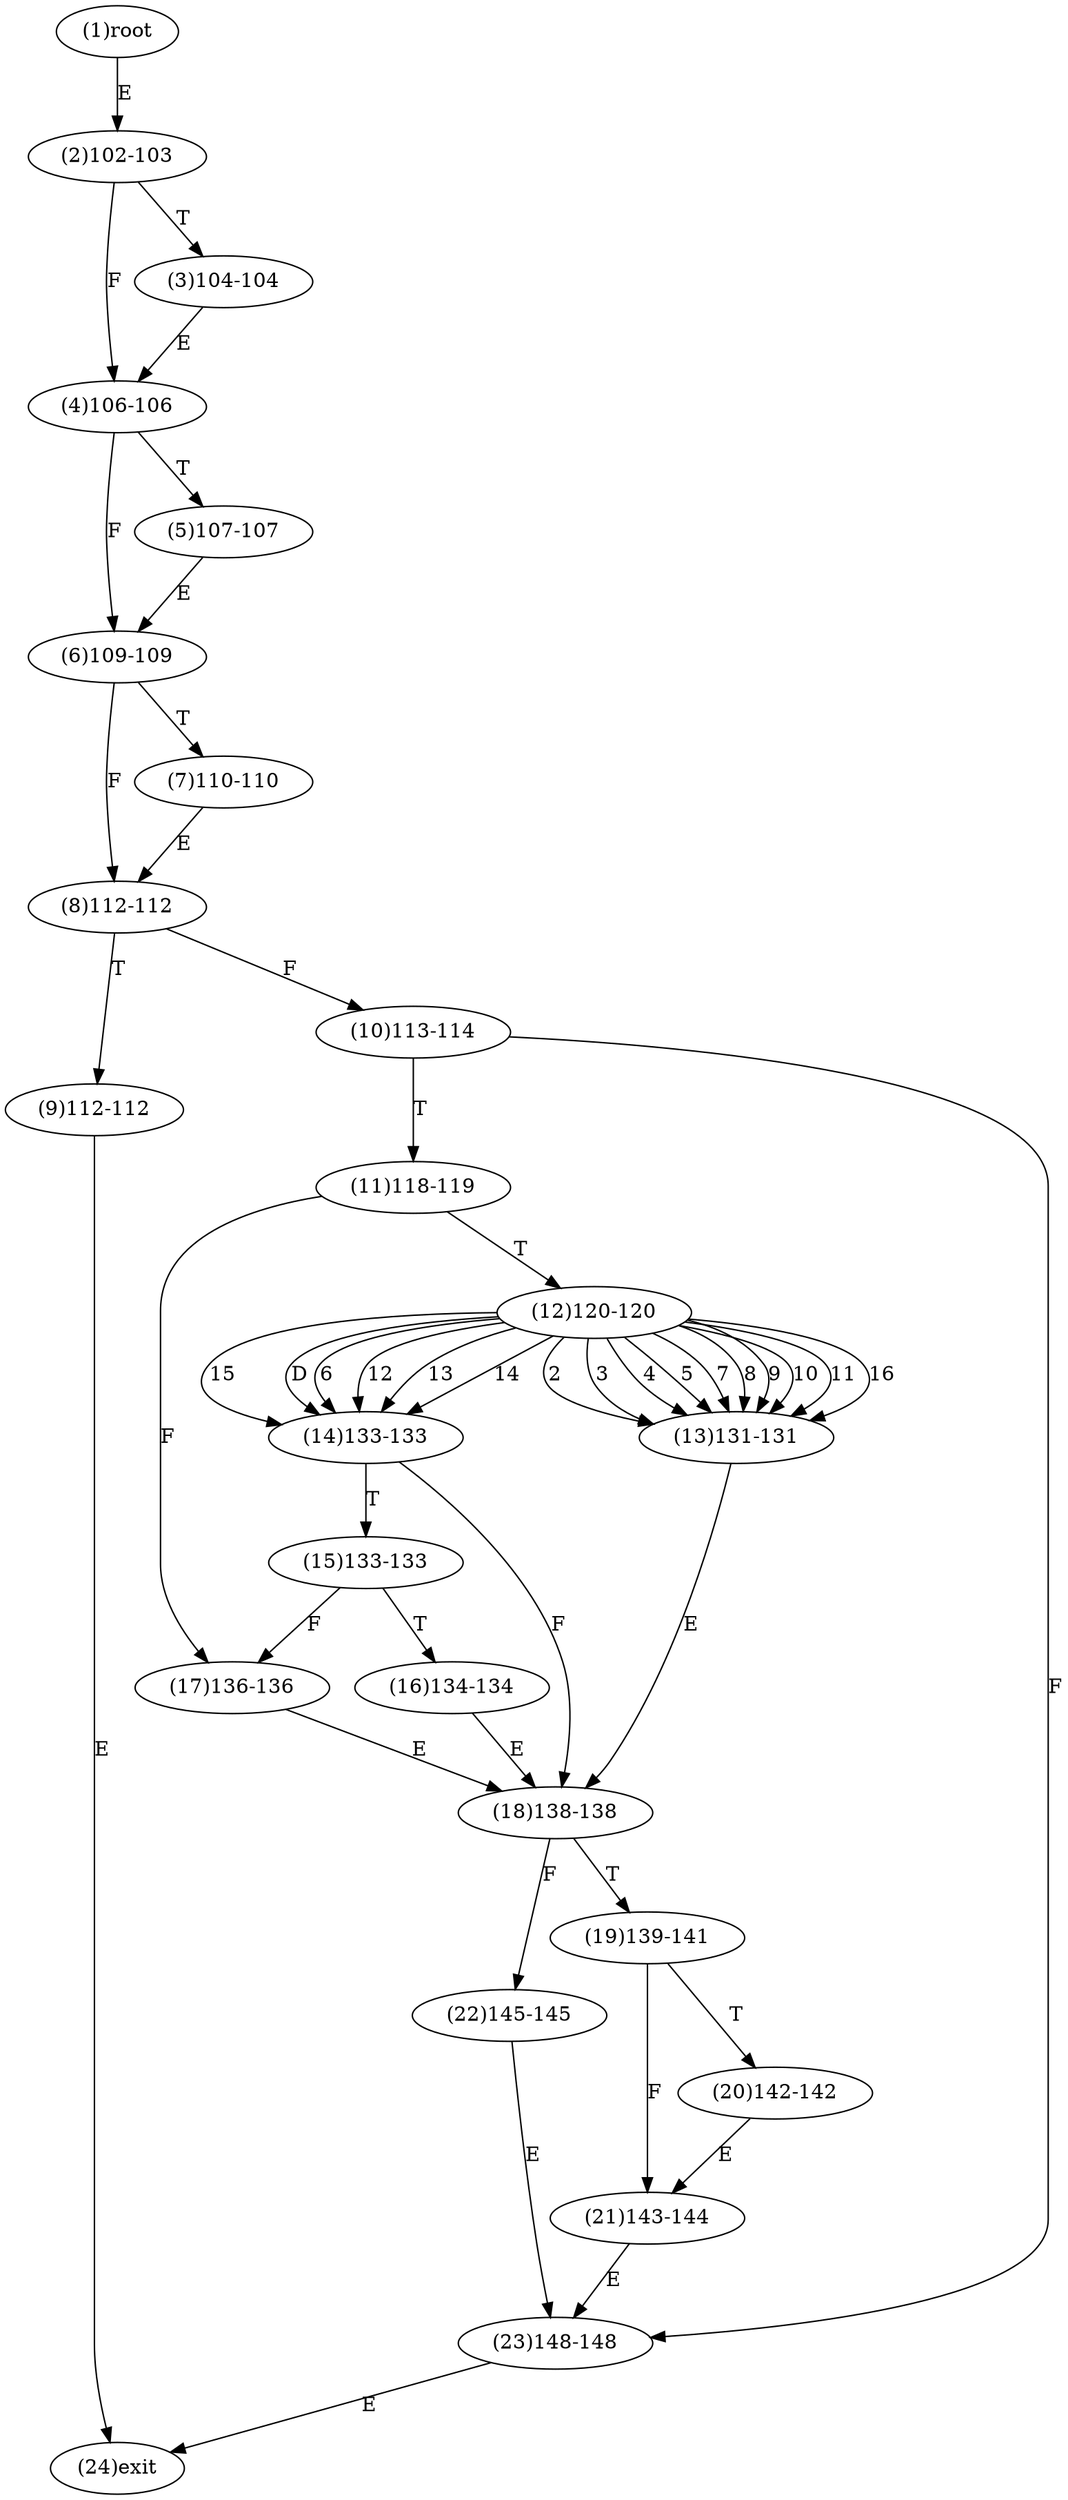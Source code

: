 digraph "" { 
1[ label="(1)root"];
2[ label="(2)102-103"];
3[ label="(3)104-104"];
4[ label="(4)106-106"];
5[ label="(5)107-107"];
6[ label="(6)109-109"];
7[ label="(7)110-110"];
8[ label="(8)112-112"];
9[ label="(9)112-112"];
10[ label="(10)113-114"];
11[ label="(11)118-119"];
12[ label="(12)120-120"];
13[ label="(13)131-131"];
14[ label="(14)133-133"];
15[ label="(15)133-133"];
17[ label="(17)136-136"];
16[ label="(16)134-134"];
19[ label="(19)139-141"];
18[ label="(18)138-138"];
21[ label="(21)143-144"];
20[ label="(20)142-142"];
23[ label="(23)148-148"];
22[ label="(22)145-145"];
24[ label="(24)exit"];
1->2[ label="E"];
2->4[ label="F"];
2->3[ label="T"];
3->4[ label="E"];
4->6[ label="F"];
4->5[ label="T"];
5->6[ label="E"];
6->8[ label="F"];
6->7[ label="T"];
7->8[ label="E"];
8->10[ label="F"];
8->9[ label="T"];
9->24[ label="E"];
10->23[ label="F"];
10->11[ label="T"];
11->17[ label="F"];
11->12[ label="T"];
12->13[ label="2"];
12->13[ label="3"];
12->13[ label="4"];
12->13[ label="5"];
12->14[ label="6"];
12->13[ label="7"];
12->13[ label="8"];
12->13[ label="9"];
12->13[ label="10"];
12->13[ label="11"];
12->14[ label="12"];
12->14[ label="13"];
12->14[ label="14"];
12->14[ label="15"];
12->13[ label="16"];
12->14[ label="D"];
13->18[ label="E"];
14->18[ label="F"];
14->15[ label="T"];
15->17[ label="F"];
15->16[ label="T"];
16->18[ label="E"];
17->18[ label="E"];
18->22[ label="F"];
18->19[ label="T"];
19->21[ label="F"];
19->20[ label="T"];
20->21[ label="E"];
21->23[ label="E"];
22->23[ label="E"];
23->24[ label="E"];
}